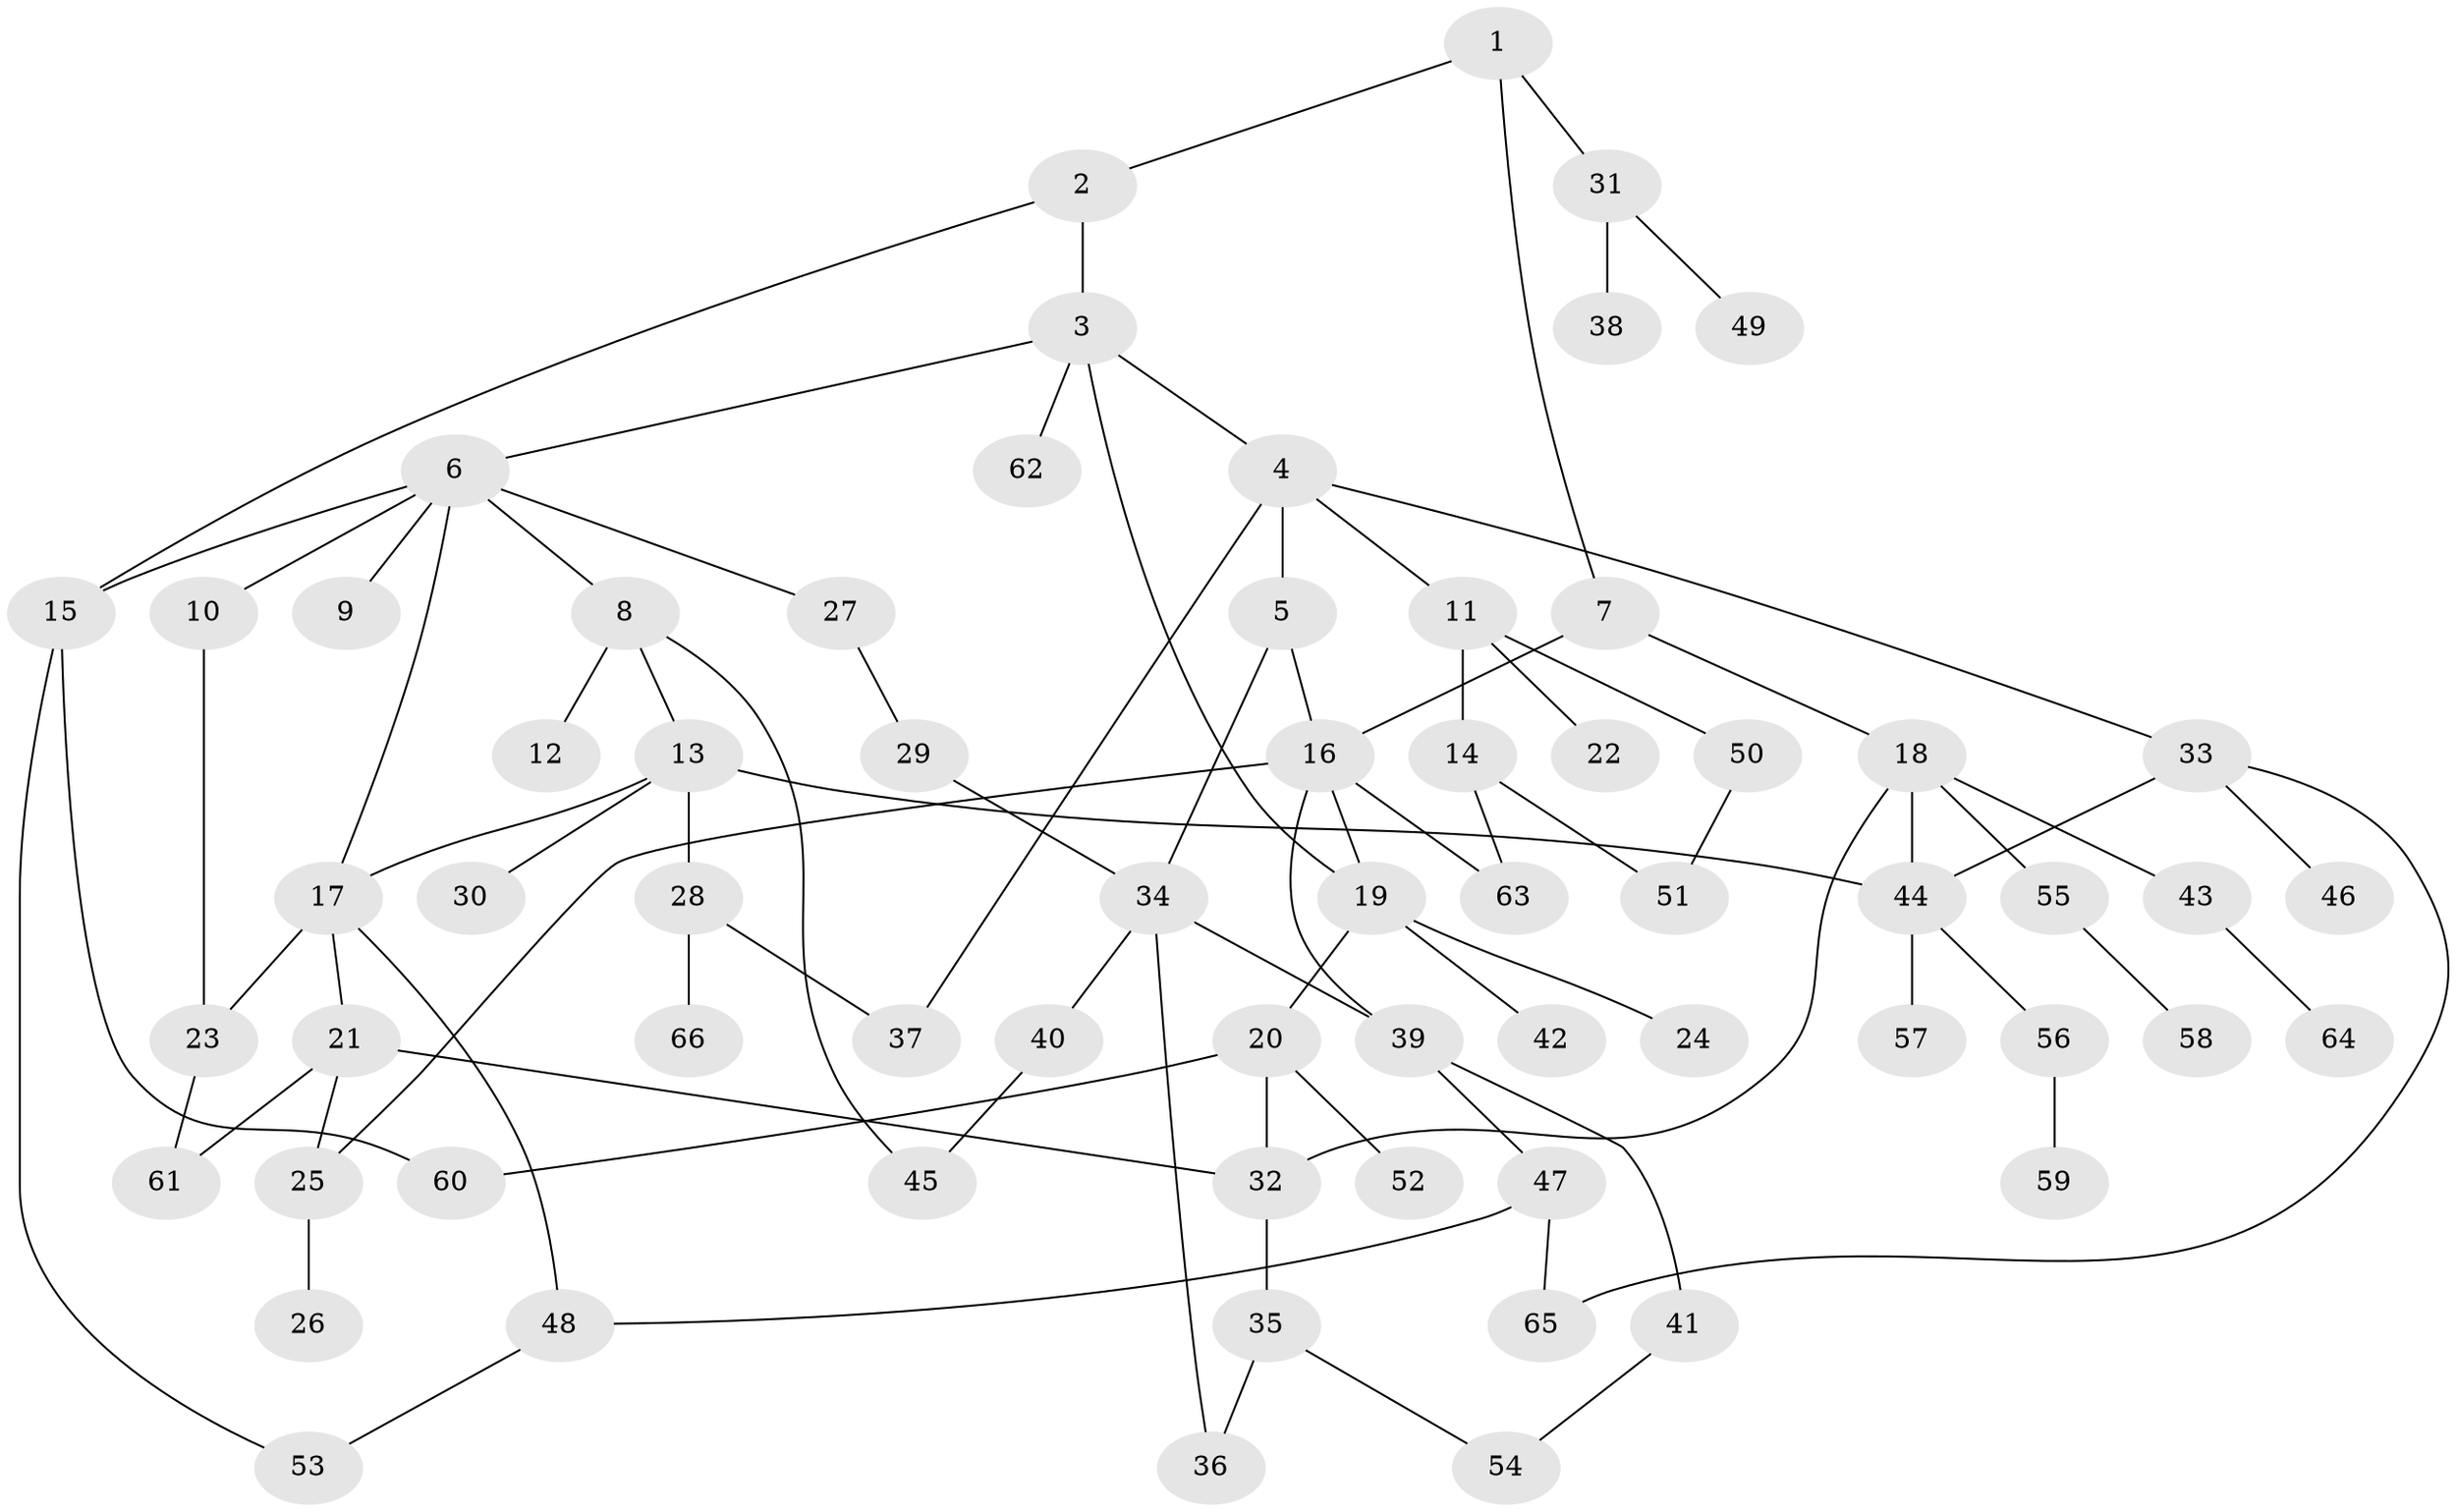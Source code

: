 // coarse degree distribution, {3: 0.2127659574468085, 5: 0.06382978723404255, 4: 0.19148936170212766, 6: 0.06382978723404255, 1: 0.2553191489361702, 7: 0.02127659574468085, 2: 0.19148936170212766}
// Generated by graph-tools (version 1.1) at 2025/36/03/04/25 23:36:11]
// undirected, 66 vertices, 88 edges
graph export_dot {
  node [color=gray90,style=filled];
  1;
  2;
  3;
  4;
  5;
  6;
  7;
  8;
  9;
  10;
  11;
  12;
  13;
  14;
  15;
  16;
  17;
  18;
  19;
  20;
  21;
  22;
  23;
  24;
  25;
  26;
  27;
  28;
  29;
  30;
  31;
  32;
  33;
  34;
  35;
  36;
  37;
  38;
  39;
  40;
  41;
  42;
  43;
  44;
  45;
  46;
  47;
  48;
  49;
  50;
  51;
  52;
  53;
  54;
  55;
  56;
  57;
  58;
  59;
  60;
  61;
  62;
  63;
  64;
  65;
  66;
  1 -- 2;
  1 -- 7;
  1 -- 31;
  2 -- 3;
  2 -- 15;
  3 -- 4;
  3 -- 6;
  3 -- 62;
  3 -- 19;
  4 -- 5;
  4 -- 11;
  4 -- 33;
  4 -- 37;
  5 -- 16;
  5 -- 34;
  6 -- 8;
  6 -- 9;
  6 -- 10;
  6 -- 27;
  6 -- 15;
  6 -- 17;
  7 -- 18;
  7 -- 16;
  8 -- 12;
  8 -- 13;
  8 -- 45;
  10 -- 23;
  11 -- 14;
  11 -- 22;
  11 -- 50;
  13 -- 17;
  13 -- 28;
  13 -- 30;
  13 -- 44;
  14 -- 51;
  14 -- 63;
  15 -- 53;
  15 -- 60;
  16 -- 19;
  16 -- 39;
  16 -- 25;
  16 -- 63;
  17 -- 21;
  17 -- 23;
  17 -- 48;
  18 -- 43;
  18 -- 44;
  18 -- 55;
  18 -- 32;
  19 -- 20;
  19 -- 24;
  19 -- 42;
  20 -- 32;
  20 -- 52;
  20 -- 60;
  21 -- 25;
  21 -- 32;
  21 -- 61;
  23 -- 61;
  25 -- 26;
  27 -- 29;
  28 -- 66;
  28 -- 37;
  29 -- 34;
  31 -- 38;
  31 -- 49;
  32 -- 35;
  33 -- 46;
  33 -- 65;
  33 -- 44;
  34 -- 40;
  34 -- 36;
  34 -- 39;
  35 -- 36;
  35 -- 54;
  39 -- 41;
  39 -- 47;
  40 -- 45;
  41 -- 54;
  43 -- 64;
  44 -- 56;
  44 -- 57;
  47 -- 48;
  47 -- 65;
  48 -- 53;
  50 -- 51;
  55 -- 58;
  56 -- 59;
}
